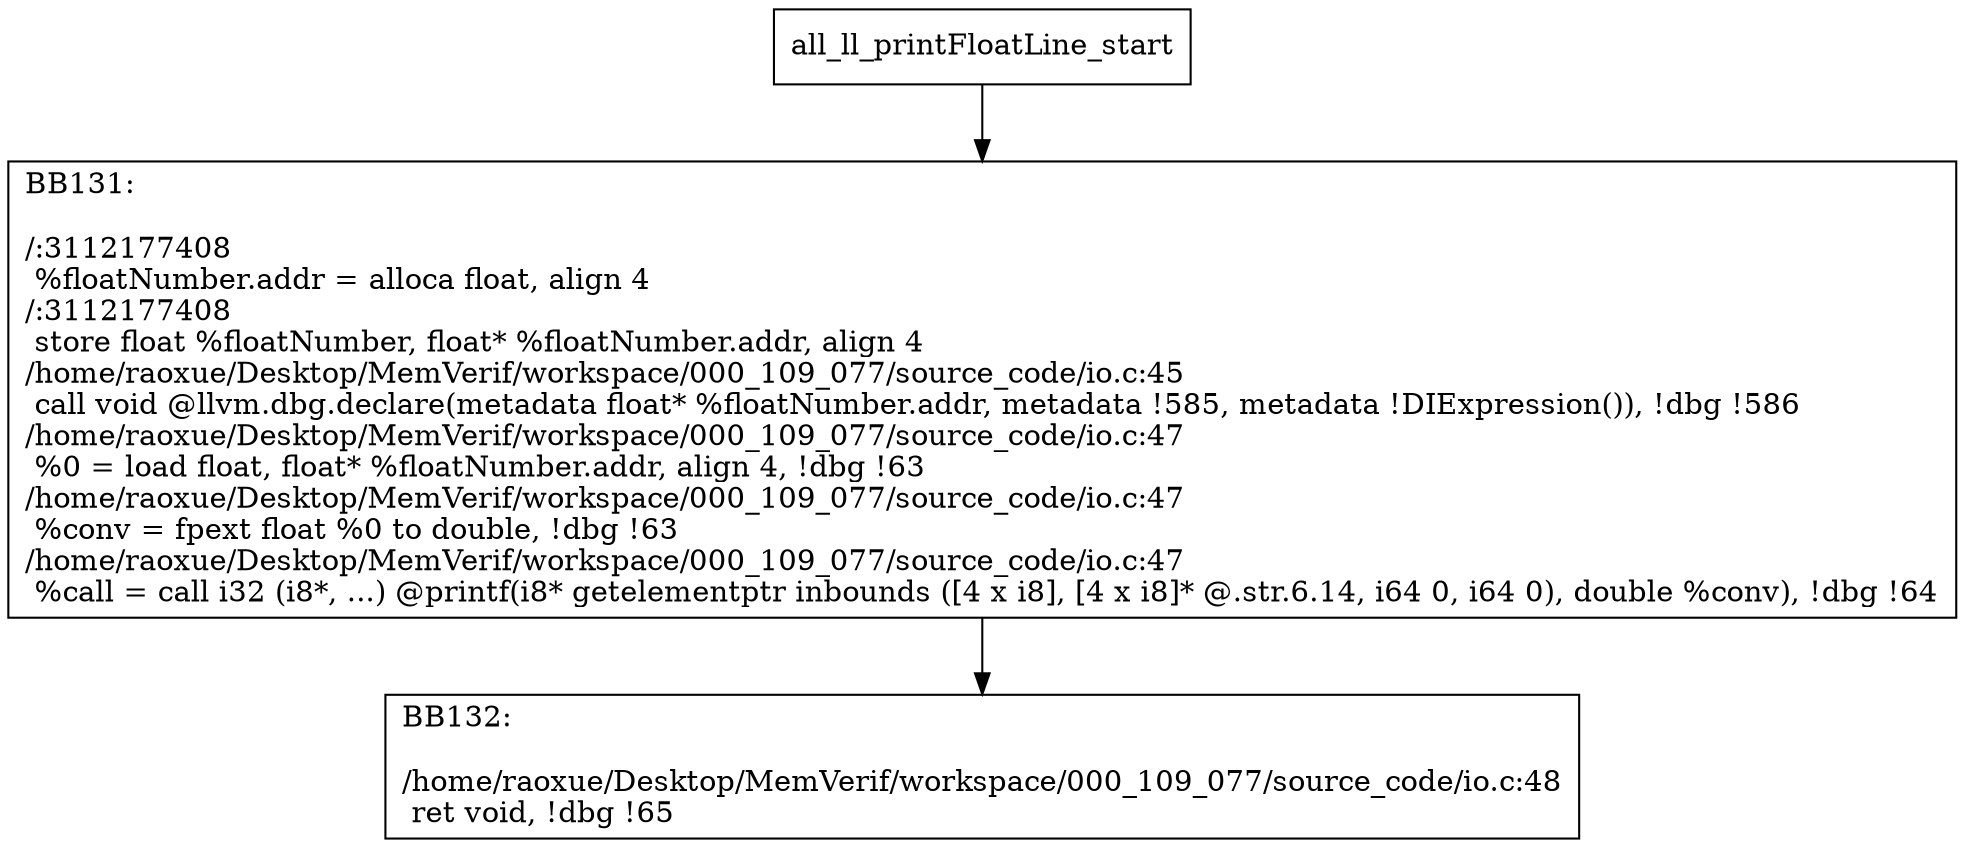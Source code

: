 digraph "CFG for'all_ll_printFloatLine' function" {
	BBall_ll_printFloatLine_start[shape=record,label="{all_ll_printFloatLine_start}"];
	BBall_ll_printFloatLine_start-> all_ll_printFloatLineBB131;
	all_ll_printFloatLineBB131 [shape=record, label="{BB131:\l\l/:3112177408\l
  %floatNumber.addr = alloca float, align 4\l
/:3112177408\l
  store float %floatNumber, float* %floatNumber.addr, align 4\l
/home/raoxue/Desktop/MemVerif/workspace/000_109_077/source_code/io.c:45\l
  call void @llvm.dbg.declare(metadata float* %floatNumber.addr, metadata !585, metadata !DIExpression()), !dbg !586\l
/home/raoxue/Desktop/MemVerif/workspace/000_109_077/source_code/io.c:47\l
  %0 = load float, float* %floatNumber.addr, align 4, !dbg !63\l
/home/raoxue/Desktop/MemVerif/workspace/000_109_077/source_code/io.c:47\l
  %conv = fpext float %0 to double, !dbg !63\l
/home/raoxue/Desktop/MemVerif/workspace/000_109_077/source_code/io.c:47\l
  %call = call i32 (i8*, ...) @printf(i8* getelementptr inbounds ([4 x i8], [4 x i8]* @.str.6.14, i64 0, i64 0), double %conv), !dbg !64\l
}"];
	all_ll_printFloatLineBB131-> all_ll_printFloatLineBB132;
	all_ll_printFloatLineBB132 [shape=record, label="{BB132:\l\l/home/raoxue/Desktop/MemVerif/workspace/000_109_077/source_code/io.c:48\l
  ret void, !dbg !65\l
}"];
}
